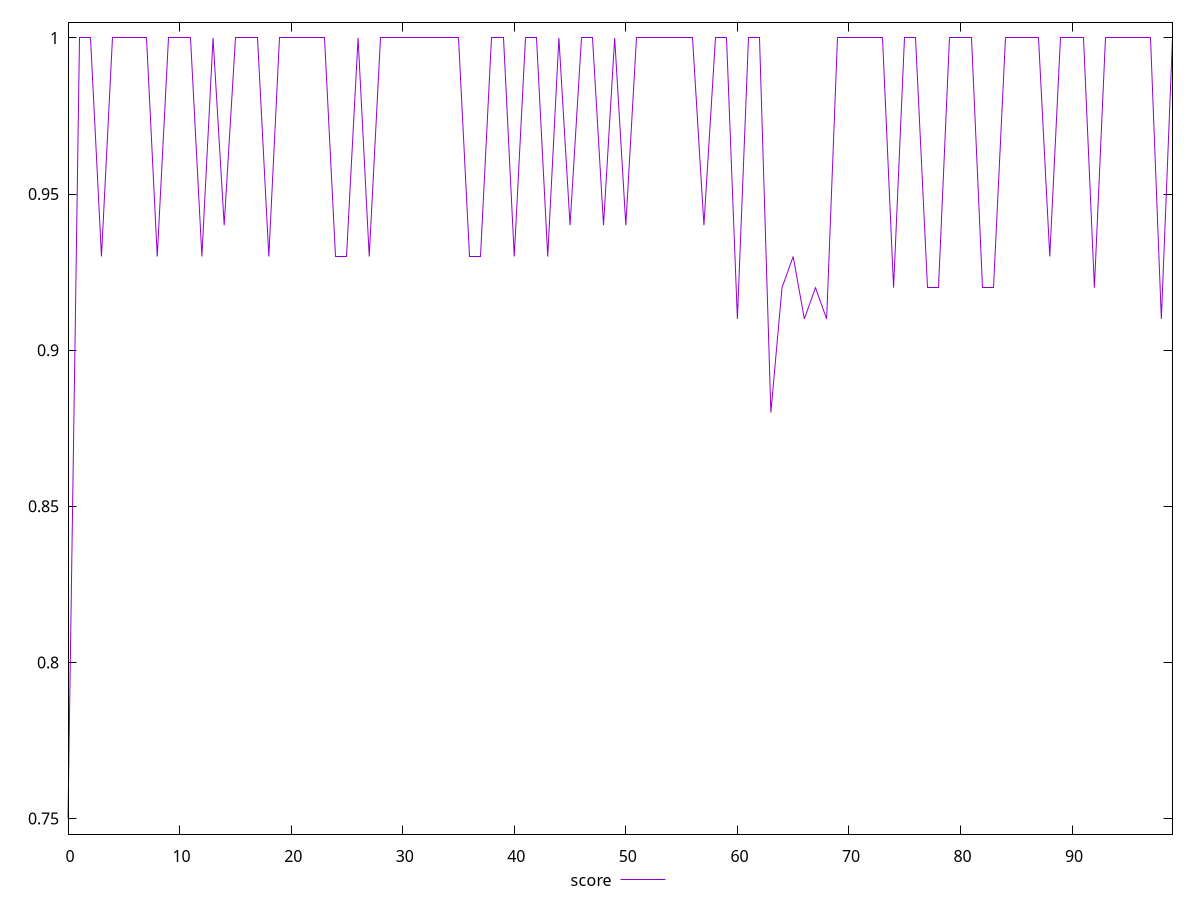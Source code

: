 reset

$score <<EOF
0 0.75
1 1
2 1
3 0.93
4 1
5 1
6 1
7 1
8 0.93
9 1
10 1
11 1
12 0.93
13 1
14 0.94
15 1
16 1
17 1
18 0.93
19 1
20 1
21 1
22 1
23 1
24 0.93
25 0.93
26 1
27 0.93
28 1
29 1
30 1
31 1
32 1
33 1
34 1
35 1
36 0.93
37 0.93
38 1
39 1
40 0.93
41 1
42 1
43 0.93
44 1
45 0.94
46 1
47 1
48 0.94
49 1
50 0.94
51 1
52 1
53 1
54 1
55 1
56 1
57 0.94
58 1
59 1
60 0.91
61 1
62 1
63 0.88
64 0.92
65 0.93
66 0.91
67 0.92
68 0.91
69 1
70 1
71 1
72 1
73 1
74 0.92
75 1
76 1
77 0.92
78 0.92
79 1
80 1
81 1
82 0.92
83 0.92
84 1
85 1
86 1
87 1
88 0.93
89 1
90 1
91 1
92 0.92
93 1
94 1
95 1
96 1
97 1
98 0.91
99 1
EOF

set key outside below
set xrange [0:99]
set yrange [0.745:1.005]
set trange [0.745:1.005]
set terminal svg size 640, 500 enhanced background rgb 'white'
set output "report_00018_2021-02-10T15-25-16.877Z/uses-rel-preconnect/samples/pages+cached+noadtech+nomedia+nocss/score/values.svg"

plot $score title "score" with line

reset
